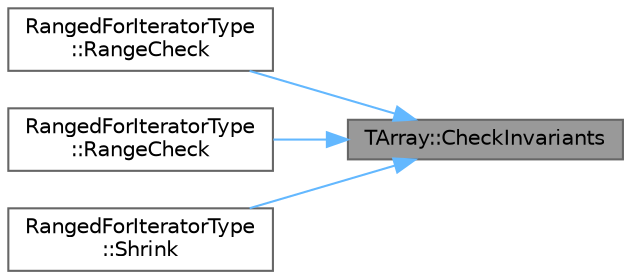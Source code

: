 digraph "TArray::CheckInvariants"
{
 // INTERACTIVE_SVG=YES
 // LATEX_PDF_SIZE
  bgcolor="transparent";
  edge [fontname=Helvetica,fontsize=10,labelfontname=Helvetica,labelfontsize=10];
  node [fontname=Helvetica,fontsize=10,shape=box,height=0.2,width=0.4];
  rankdir="RL";
  Node1 [id="Node000001",label="TArray::CheckInvariants",height=0.2,width=0.4,color="gray40", fillcolor="grey60", style="filled", fontcolor="black",tooltip="Checks array invariants: if array size is greater than or equal to zero and less than or equal to the..."];
  Node1 -> Node2 [id="edge1_Node000001_Node000002",dir="back",color="steelblue1",style="solid",tooltip=" "];
  Node2 [id="Node000002",label="RangedForIteratorType\l::RangeCheck",height=0.2,width=0.4,color="grey40", fillcolor="white", style="filled",URL="$d4/d52/classTArray.html#a08c37d9df5bd88048f8625fee2f36a8a",tooltip=" "];
  Node1 -> Node3 [id="edge2_Node000001_Node000003",dir="back",color="steelblue1",style="solid",tooltip=" "];
  Node3 [id="Node000003",label="RangedForIteratorType\l::RangeCheck",height=0.2,width=0.4,color="grey40", fillcolor="white", style="filled",URL="$d4/d52/classTArray.html#a7c78fb089b1576f9e34805e33c848d63",tooltip=" "];
  Node1 -> Node4 [id="edge3_Node000001_Node000004",dir="back",color="steelblue1",style="solid",tooltip=" "];
  Node4 [id="Node000004",label="RangedForIteratorType\l::Shrink",height=0.2,width=0.4,color="grey40", fillcolor="white", style="filled",URL="$d4/d52/classTArray.html#ab35d944015c5b77ebc679e328777a64d",tooltip=" "];
}
